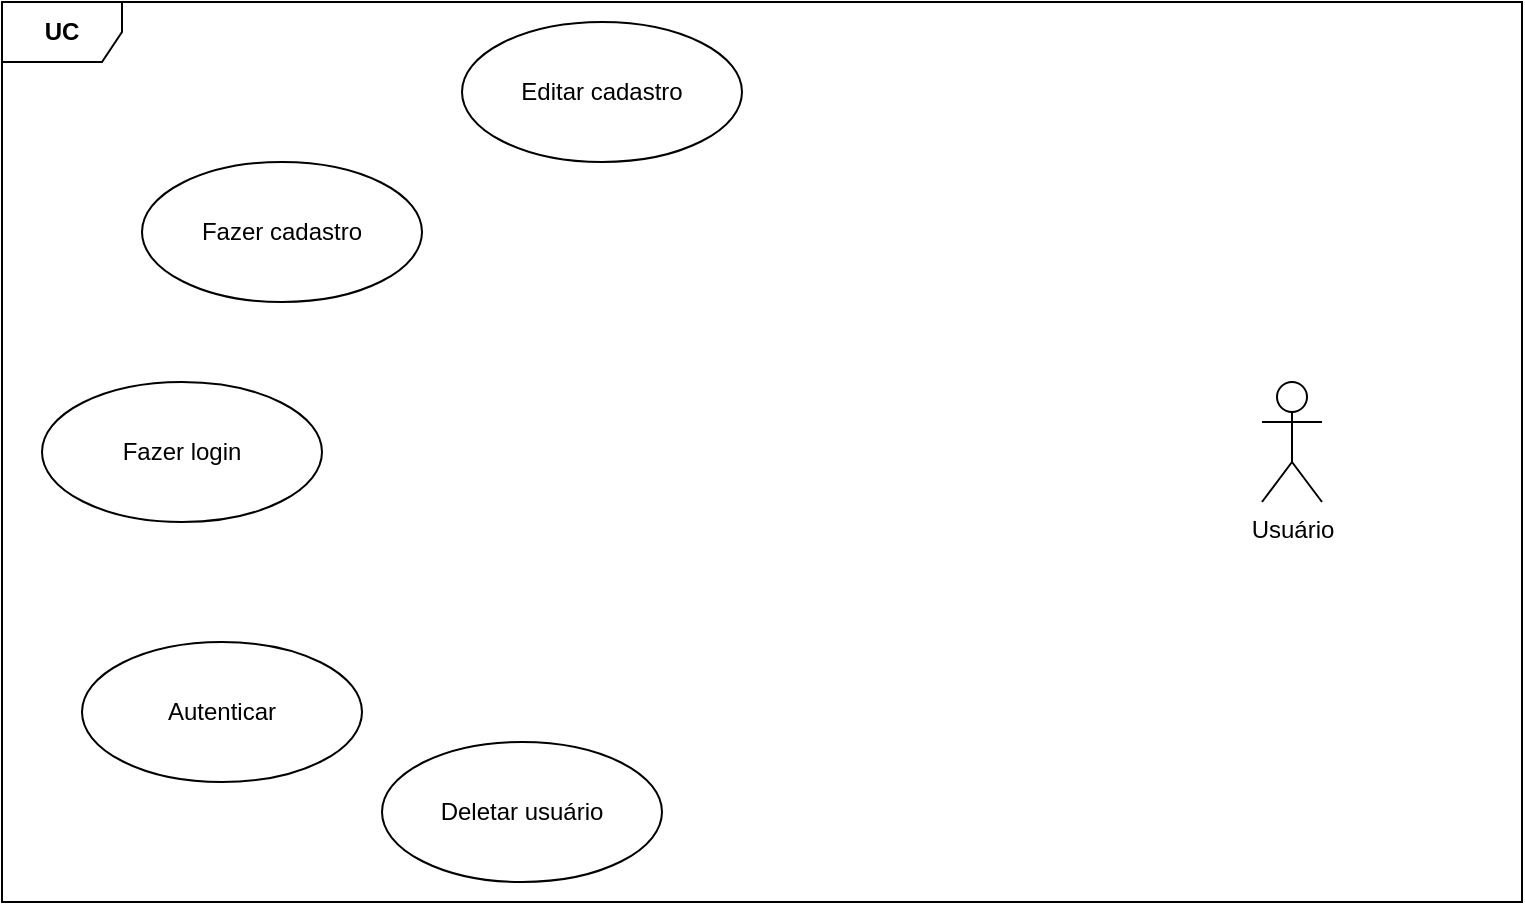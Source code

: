 <mxfile version="14.8.0" type="github">
  <diagram id="CmA8ZnnNOrYpRZ9zoarE" name="Page-1">
    <mxGraphModel dx="786" dy="449" grid="1" gridSize="10" guides="1" tooltips="1" connect="1" arrows="1" fold="1" page="1" pageScale="1" pageWidth="850" pageHeight="1100" math="0" shadow="0">
      <root>
        <mxCell id="0" />
        <mxCell id="1" parent="0" />
        <mxCell id="HJBp2s6bBe_l8Woz9fxp-1" value="&lt;b&gt;UC&lt;/b&gt;" style="shape=umlFrame;whiteSpace=wrap;html=1;" vertex="1" parent="1">
          <mxGeometry x="30" y="10" width="760" height="450" as="geometry" />
        </mxCell>
        <mxCell id="HJBp2s6bBe_l8Woz9fxp-2" value="Usuário" style="shape=umlActor;verticalLabelPosition=bottom;verticalAlign=top;html=1;" vertex="1" parent="1">
          <mxGeometry x="660" y="200" width="30" height="60" as="geometry" />
        </mxCell>
        <mxCell id="HJBp2s6bBe_l8Woz9fxp-3" value="Editar cadastro" style="ellipse;whiteSpace=wrap;html=1;" vertex="1" parent="1">
          <mxGeometry x="260" y="20" width="140" height="70" as="geometry" />
        </mxCell>
        <mxCell id="HJBp2s6bBe_l8Woz9fxp-4" value="Fazer cadastro" style="ellipse;whiteSpace=wrap;html=1;" vertex="1" parent="1">
          <mxGeometry x="100" y="90" width="140" height="70" as="geometry" />
        </mxCell>
        <mxCell id="HJBp2s6bBe_l8Woz9fxp-5" value="Deletar usuário" style="ellipse;whiteSpace=wrap;html=1;" vertex="1" parent="1">
          <mxGeometry x="220" y="380" width="140" height="70" as="geometry" />
        </mxCell>
        <mxCell id="HJBp2s6bBe_l8Woz9fxp-6" value="Fazer login" style="ellipse;whiteSpace=wrap;html=1;" vertex="1" parent="1">
          <mxGeometry x="50" y="200" width="140" height="70" as="geometry" />
        </mxCell>
        <mxCell id="HJBp2s6bBe_l8Woz9fxp-7" value="Autenticar" style="ellipse;whiteSpace=wrap;html=1;" vertex="1" parent="1">
          <mxGeometry x="70" y="330" width="140" height="70" as="geometry" />
        </mxCell>
      </root>
    </mxGraphModel>
  </diagram>
</mxfile>
